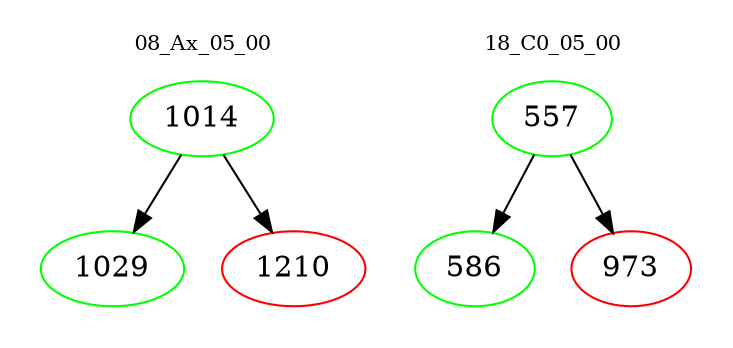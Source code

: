 digraph{
subgraph cluster_0 {
color = white
label = "08_Ax_05_00";
fontsize=10;
T0_1014 [label="1014", color="green"]
T0_1014 -> T0_1029 [color="black"]
T0_1029 [label="1029", color="green"]
T0_1014 -> T0_1210 [color="black"]
T0_1210 [label="1210", color="red"]
}
subgraph cluster_1 {
color = white
label = "18_C0_05_00";
fontsize=10;
T1_557 [label="557", color="green"]
T1_557 -> T1_586 [color="black"]
T1_586 [label="586", color="green"]
T1_557 -> T1_973 [color="black"]
T1_973 [label="973", color="red"]
}
}
